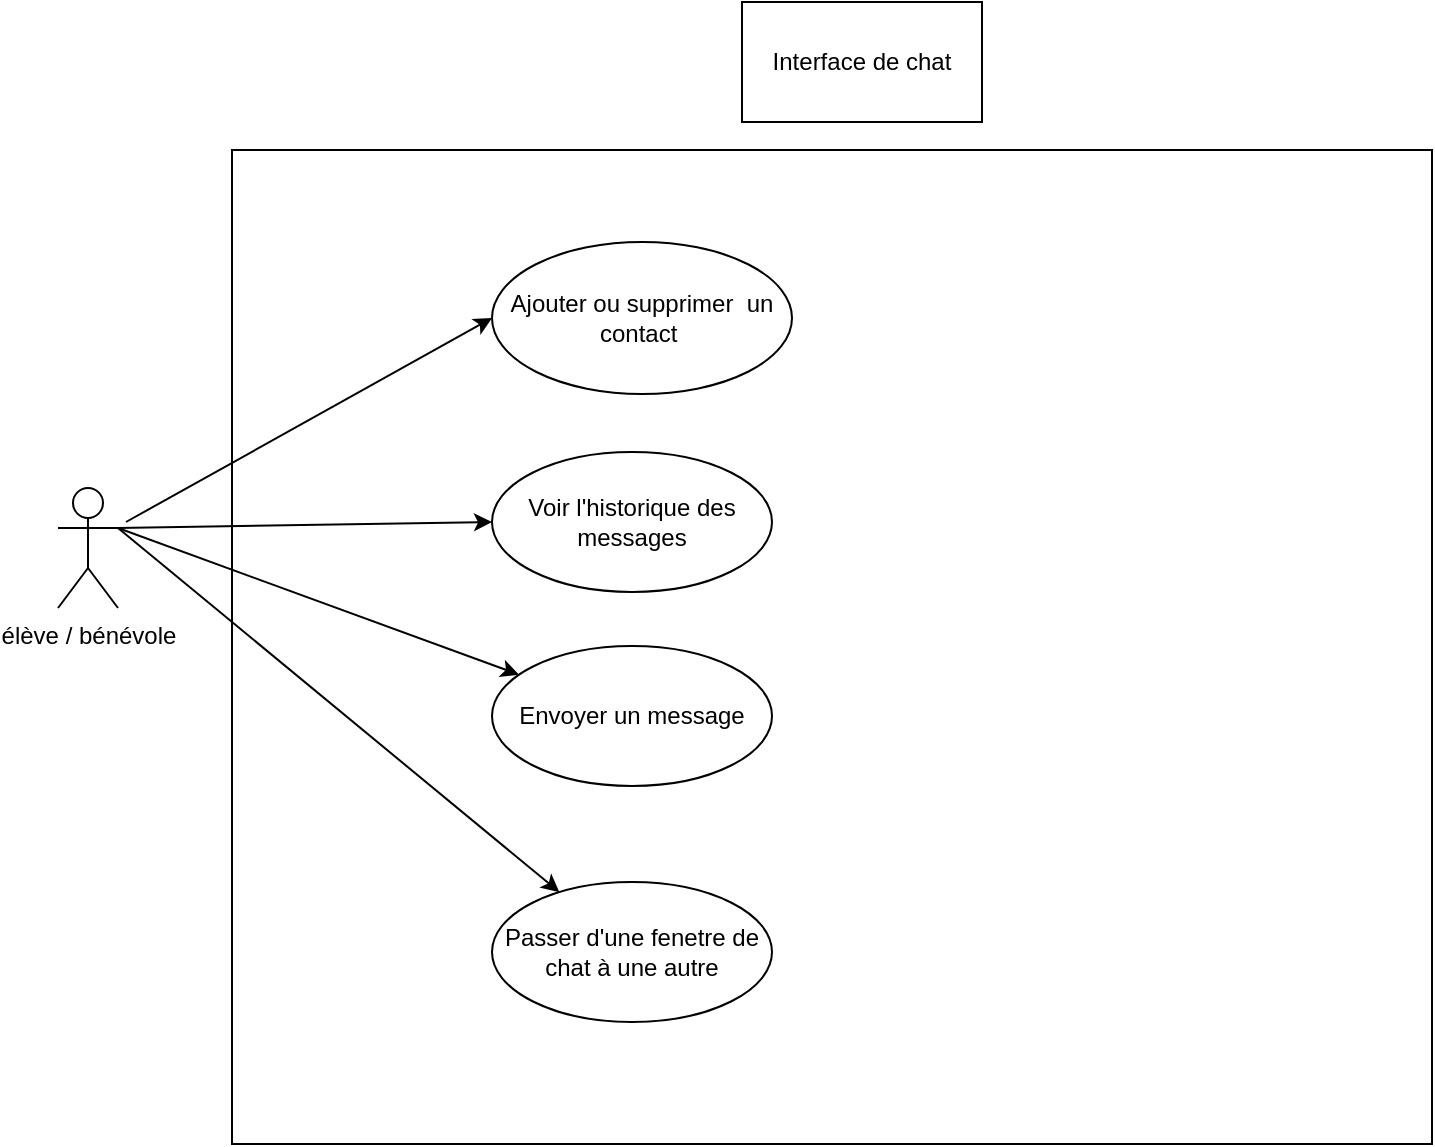 <mxfile version="14.5.1" type="device"><diagram id="ko2CM-K8XP3T1oEzY1Pk" name="Page-1"><mxGraphModel dx="1086" dy="806" grid="0" gridSize="10" guides="1" tooltips="1" connect="1" arrows="1" fold="1" page="1" pageScale="1" pageWidth="827" pageHeight="1169" math="0" shadow="0"><root><mxCell id="0"/><mxCell id="1" parent="0"/><mxCell id="2yy8w5d-pT-F0oGoGBuP-1" value="" style="rounded=0;whiteSpace=wrap;html=1;" vertex="1" parent="1"><mxGeometry x="139" y="107" width="600" height="497" as="geometry"/></mxCell><mxCell id="blds0s-5-eZv5qRJfoX8-1" value="Interface de chat" style="rounded=0;whiteSpace=wrap;html=1;" parent="1" vertex="1"><mxGeometry x="394" y="33" width="120" height="60" as="geometry"/></mxCell><mxCell id="blds0s-5-eZv5qRJfoX8-2" value="élève / bénévole" style="shape=umlActor;verticalLabelPosition=bottom;verticalAlign=top;html=1;outlineConnect=0;" parent="1" vertex="1"><mxGeometry x="52" y="276" width="30" height="60" as="geometry"/></mxCell><mxCell id="blds0s-5-eZv5qRJfoX8-3" value="Envoyer un message" style="ellipse;whiteSpace=wrap;html=1;" parent="1" vertex="1"><mxGeometry x="269" y="355" width="140" height="70" as="geometry"/></mxCell><mxCell id="blds0s-5-eZv5qRJfoX8-4" value="Voir l'historique des messages" style="ellipse;whiteSpace=wrap;html=1;" parent="1" vertex="1"><mxGeometry x="269" y="258" width="140" height="70" as="geometry"/></mxCell><mxCell id="blds0s-5-eZv5qRJfoX8-5" value="Ajouter ou supprimer&amp;nbsp; un contact&amp;nbsp;" style="ellipse;whiteSpace=wrap;html=1;" parent="1" vertex="1"><mxGeometry x="269" y="153" width="150" height="76" as="geometry"/></mxCell><mxCell id="blds0s-5-eZv5qRJfoX8-12" value="" style="endArrow=classic;html=1;exitX=1;exitY=0.333;exitDx=0;exitDy=0;exitPerimeter=0;" parent="1" source="blds0s-5-eZv5qRJfoX8-2" target="blds0s-5-eZv5qRJfoX8-3" edge="1"><mxGeometry width="50" height="50" relative="1" as="geometry"><mxPoint x="159" y="366" as="sourcePoint"/><mxPoint x="209" y="316" as="targetPoint"/></mxGeometry></mxCell><mxCell id="blds0s-5-eZv5qRJfoX8-13" value="" style="endArrow=classic;html=1;exitX=1;exitY=0.333;exitDx=0;exitDy=0;exitPerimeter=0;entryX=0;entryY=0.5;entryDx=0;entryDy=0;" parent="1" source="blds0s-5-eZv5qRJfoX8-2" target="blds0s-5-eZv5qRJfoX8-4" edge="1"><mxGeometry width="50" height="50" relative="1" as="geometry"><mxPoint x="117" y="309" as="sourcePoint"/><mxPoint x="167" y="259" as="targetPoint"/></mxGeometry></mxCell><mxCell id="blds0s-5-eZv5qRJfoX8-14" value="" style="endArrow=classic;html=1;entryX=0;entryY=0.5;entryDx=0;entryDy=0;" parent="1" target="blds0s-5-eZv5qRJfoX8-5" edge="1"><mxGeometry width="50" height="50" relative="1" as="geometry"><mxPoint x="86" y="293" as="sourcePoint"/><mxPoint x="183" y="195" as="targetPoint"/></mxGeometry></mxCell><mxCell id="blds0s-5-eZv5qRJfoX8-15" value="Passer d'une fenetre de chat à une autre" style="ellipse;whiteSpace=wrap;html=1;" parent="1" vertex="1"><mxGeometry x="269" y="473" width="140" height="70" as="geometry"/></mxCell><mxCell id="blds0s-5-eZv5qRJfoX8-16" value="" style="endArrow=classic;html=1;exitX=1;exitY=0.333;exitDx=0;exitDy=0;exitPerimeter=0;" parent="1" source="blds0s-5-eZv5qRJfoX8-2" target="blds0s-5-eZv5qRJfoX8-15" edge="1"><mxGeometry width="50" height="50" relative="1" as="geometry"><mxPoint x="111" y="419" as="sourcePoint"/><mxPoint x="161" y="369" as="targetPoint"/></mxGeometry></mxCell></root></mxGraphModel></diagram></mxfile>